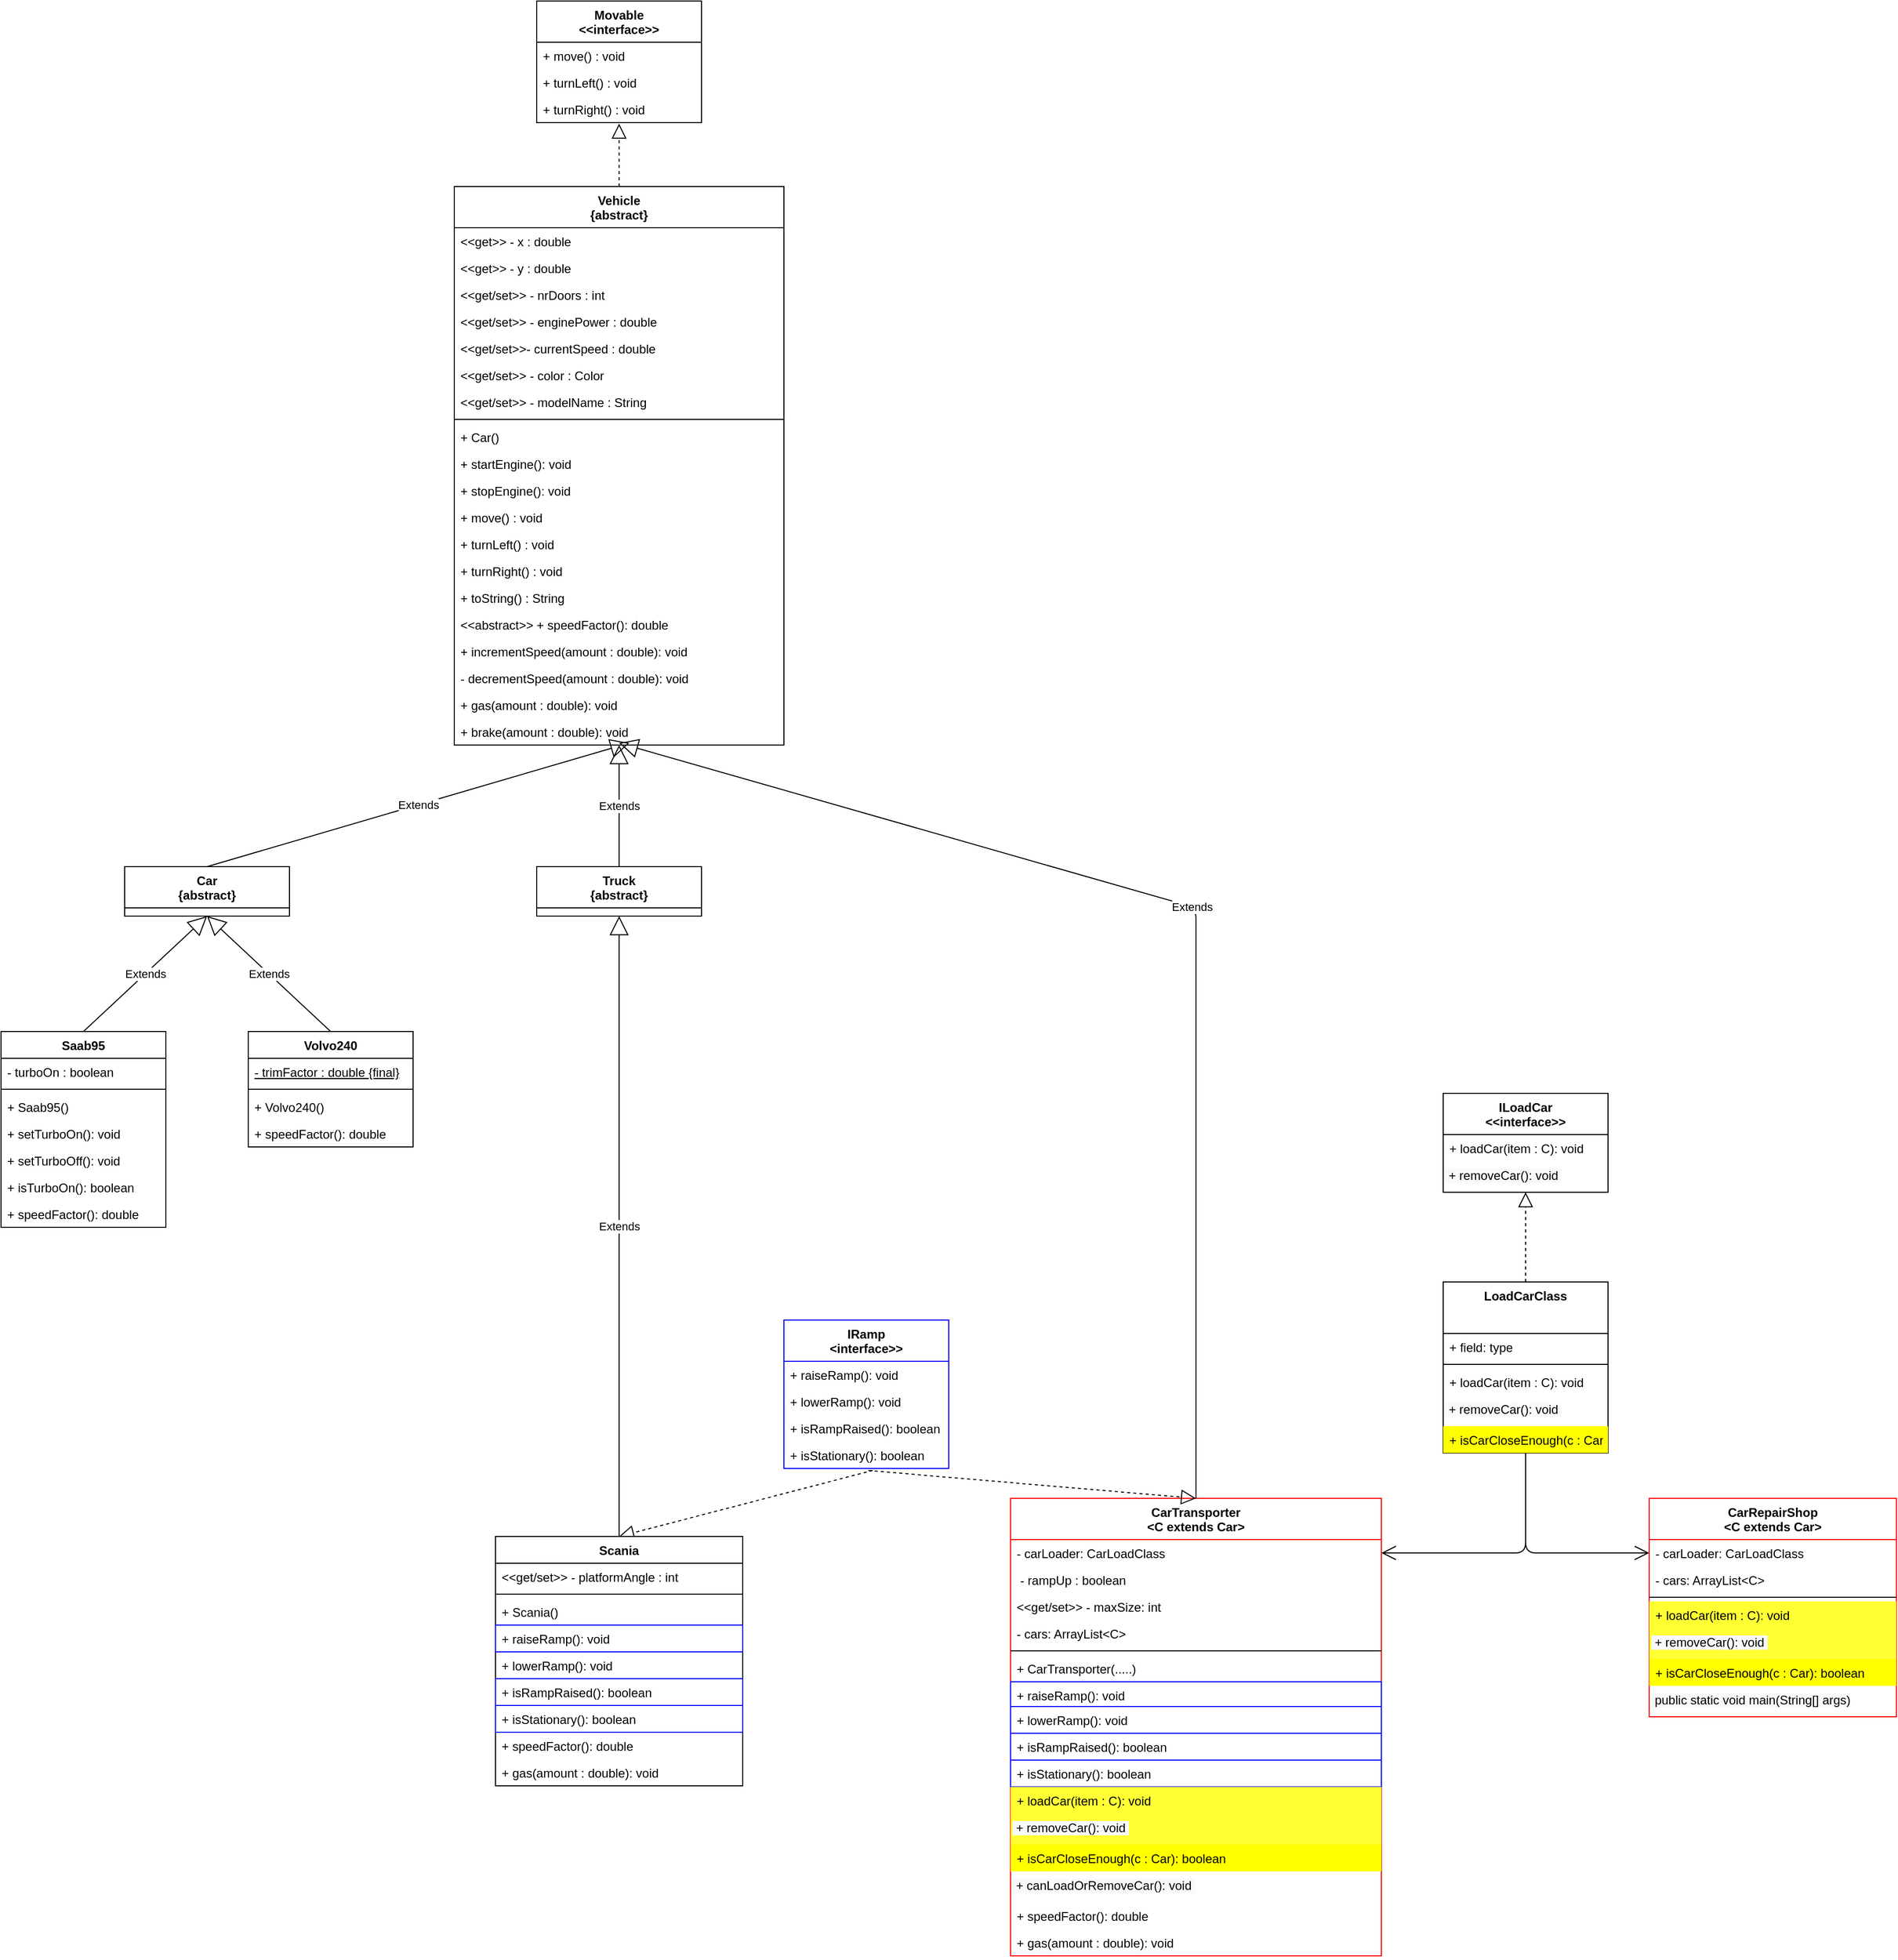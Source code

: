 <mxfile version="13.9.9" type="github">
  <diagram id="_Cr9bwAAUlMkFXNQbHdl" name="Page-1">
    <mxGraphModel dx="1278" dy="1717" grid="1" gridSize="10" guides="1" tooltips="1" connect="1" arrows="1" fold="1" page="1" pageScale="1" pageWidth="827" pageHeight="1169" math="0" shadow="0">
      <root>
        <mxCell id="0" />
        <mxCell id="1" parent="0" />
        <mxCell id="mMyt90tbhHPzwx2OuqYF-1" value="CarTransporter&#xa;&lt;C extends Car&gt;" style="swimlane;fontStyle=1;align=center;verticalAlign=top;childLayout=stackLayout;horizontal=1;startSize=40;horizontalStack=0;resizeParent=1;resizeParentMax=0;resizeLast=0;collapsible=1;marginBottom=0;strokeColor=#FF0000;" parent="1" vertex="1">
          <mxGeometry x="1020" y="1213" width="360" height="444" as="geometry" />
        </mxCell>
        <mxCell id="dB_CdpDJUb-EM3NvIYnl-26" value="- carLoader: CarLoadClass" style="text;strokeColor=none;fillColor=none;align=left;verticalAlign=top;spacingLeft=4;spacingRight=4;overflow=hidden;rotatable=0;points=[[0,0.5],[1,0.5]];portConstraint=eastwest;" parent="mMyt90tbhHPzwx2OuqYF-1" vertex="1">
          <mxGeometry y="40" width="360" height="26" as="geometry" />
        </mxCell>
        <mxCell id="mMyt90tbhHPzwx2OuqYF-2" value=" - rampUp : boolean&#xa;" style="text;strokeColor=none;fillColor=none;align=left;verticalAlign=top;spacingLeft=4;spacingRight=4;overflow=hidden;rotatable=0;points=[[0,0.5],[1,0.5]];portConstraint=eastwest;fontStyle=0" parent="mMyt90tbhHPzwx2OuqYF-1" vertex="1">
          <mxGeometry y="66" width="360" height="26" as="geometry" />
        </mxCell>
        <mxCell id="mMyt90tbhHPzwx2OuqYF-4" value="&lt;&lt;get/set&gt;&gt; - maxSize: int" style="text;strokeColor=none;fillColor=none;align=left;verticalAlign=top;spacingLeft=4;spacingRight=4;overflow=hidden;rotatable=0;points=[[0,0.5],[1,0.5]];portConstraint=eastwest;" parent="mMyt90tbhHPzwx2OuqYF-1" vertex="1">
          <mxGeometry y="92" width="360" height="26" as="geometry" />
        </mxCell>
        <mxCell id="mMyt90tbhHPzwx2OuqYF-3" value="- cars: ArrayList&lt;C&gt;" style="text;strokeColor=none;fillColor=none;align=left;verticalAlign=top;spacingLeft=4;spacingRight=4;overflow=hidden;rotatable=0;points=[[0,0.5],[1,0.5]];portConstraint=eastwest;" parent="mMyt90tbhHPzwx2OuqYF-1" vertex="1">
          <mxGeometry y="118" width="360" height="26" as="geometry" />
        </mxCell>
        <mxCell id="mMyt90tbhHPzwx2OuqYF-5" value="" style="line;strokeWidth=1;fillColor=none;align=left;verticalAlign=middle;spacingTop=-1;spacingLeft=3;spacingRight=3;rotatable=0;labelPosition=right;points=[];portConstraint=eastwest;" parent="mMyt90tbhHPzwx2OuqYF-1" vertex="1">
          <mxGeometry y="144" width="360" height="8" as="geometry" />
        </mxCell>
        <mxCell id="mMyt90tbhHPzwx2OuqYF-110" value="+ CarTransporter(.....)" style="text;strokeColor=none;fillColor=none;align=left;verticalAlign=top;spacingLeft=4;spacingRight=4;overflow=hidden;rotatable=0;points=[[0,0.5],[1,0.5]];portConstraint=eastwest;" parent="mMyt90tbhHPzwx2OuqYF-1" vertex="1">
          <mxGeometry y="152" width="360" height="26" as="geometry" />
        </mxCell>
        <mxCell id="JNxy1Z6D2M4qp34HonPS-6" value="+ raiseRamp(): void" style="text;strokeColor=#0000FF;fillColor=none;align=left;verticalAlign=top;spacingLeft=4;spacingRight=4;overflow=hidden;rotatable=0;points=[[0,0.5],[1,0.5]];portConstraint=eastwest;" vertex="1" parent="mMyt90tbhHPzwx2OuqYF-1">
          <mxGeometry y="178" width="360" height="24" as="geometry" />
        </mxCell>
        <mxCell id="JNxy1Z6D2M4qp34HonPS-7" value="+ lowerRamp(): void" style="text;strokeColor=#0000FF;fillColor=none;align=left;verticalAlign=top;spacingLeft=4;spacingRight=4;overflow=hidden;rotatable=0;points=[[0,0.5],[1,0.5]];portConstraint=eastwest;" vertex="1" parent="mMyt90tbhHPzwx2OuqYF-1">
          <mxGeometry y="202" width="360" height="26" as="geometry" />
        </mxCell>
        <mxCell id="JNxy1Z6D2M4qp34HonPS-8" value="+ isRampRaised(): boolean" style="text;strokeColor=#0000FF;fillColor=none;align=left;verticalAlign=top;spacingLeft=4;spacingRight=4;overflow=hidden;rotatable=0;points=[[0,0.5],[1,0.5]];portConstraint=eastwest;" vertex="1" parent="mMyt90tbhHPzwx2OuqYF-1">
          <mxGeometry y="228" width="360" height="26" as="geometry" />
        </mxCell>
        <mxCell id="JNxy1Z6D2M4qp34HonPS-14" value="+ isStationary(): boolean " style="text;strokeColor=#0000FF;fillColor=none;align=left;verticalAlign=top;spacingLeft=4;spacingRight=4;overflow=hidden;rotatable=0;points=[[0,0.5],[1,0.5]];portConstraint=eastwest;" vertex="1" parent="mMyt90tbhHPzwx2OuqYF-1">
          <mxGeometry y="254" width="360" height="26" as="geometry" />
        </mxCell>
        <mxCell id="JNxy1Z6D2M4qp34HonPS-4" value="+ loadCar(item : C): void " style="text;strokeColor=none;fillColor=#FFFF33;align=left;verticalAlign=top;spacingLeft=4;spacingRight=4;overflow=hidden;rotatable=0;points=[[0,0.5],[1,0.5]];portConstraint=eastwest;" vertex="1" parent="mMyt90tbhHPzwx2OuqYF-1">
          <mxGeometry y="280" width="360" height="26" as="geometry" />
        </mxCell>
        <mxCell id="JNxy1Z6D2M4qp34HonPS-5" value="&lt;span style=&quot;color: rgb(0 , 0 , 0) ; font-family: &amp;#34;helvetica&amp;#34; ; font-size: 12px ; font-style: normal ; font-weight: 400 ; letter-spacing: normal ; text-align: left ; text-indent: 0px ; text-transform: none ; word-spacing: 0px ; background-color: rgb(248 , 249 , 250) ; display: inline ; float: none&quot;&gt;&amp;nbsp;+ removeCar(): void&amp;nbsp;&lt;/span&gt;" style="text;whiteSpace=wrap;html=1;fillColor=#FFFF33;" vertex="1" parent="mMyt90tbhHPzwx2OuqYF-1">
          <mxGeometry y="306" width="360" height="30" as="geometry" />
        </mxCell>
        <mxCell id="JNxy1Z6D2M4qp34HonPS-17" value="+ isCarCloseEnough(c : Car): boolean" style="text;strokeColor=none;fillColor=#FFFF00;align=left;verticalAlign=top;spacingLeft=4;spacingRight=4;overflow=hidden;rotatable=0;points=[[0,0.5],[1,0.5]];portConstraint=eastwest;" vertex="1" parent="mMyt90tbhHPzwx2OuqYF-1">
          <mxGeometry y="336" width="360" height="26" as="geometry" />
        </mxCell>
        <mxCell id="mMyt90tbhHPzwx2OuqYF-92" value="&lt;span style=&quot;color: rgb(0 , 0 , 0) ; font-family: &amp;#34;helvetica&amp;#34; ; font-size: 12px ; font-style: normal ; font-weight: 400 ; letter-spacing: normal ; text-align: left ; text-indent: 0px ; text-transform: none ; word-spacing: 0px ; background-color: rgb(248 , 249 , 250) ; display: inline ; float: none&quot;&gt;&amp;nbsp;+ canLoadOrRemoveCar(): void&amp;nbsp;&lt;/span&gt;" style="text;whiteSpace=wrap;html=1;" parent="mMyt90tbhHPzwx2OuqYF-1" vertex="1">
          <mxGeometry y="362" width="360" height="30" as="geometry" />
        </mxCell>
        <mxCell id="mMyt90tbhHPzwx2OuqYF-81" value="+ speedFactor(): double" style="text;strokeColor=none;fillColor=none;align=left;verticalAlign=top;spacingLeft=4;spacingRight=4;overflow=hidden;rotatable=0;points=[[0,0.5],[1,0.5]];portConstraint=eastwest;" parent="mMyt90tbhHPzwx2OuqYF-1" vertex="1">
          <mxGeometry y="392" width="360" height="26" as="geometry" />
        </mxCell>
        <mxCell id="mMyt90tbhHPzwx2OuqYF-82" value="+ gas(amount : double): void" style="text;strokeColor=none;fillColor=none;align=left;verticalAlign=top;spacingLeft=4;spacingRight=4;overflow=hidden;rotatable=0;points=[[0,0.5],[1,0.5]];portConstraint=eastwest;" parent="mMyt90tbhHPzwx2OuqYF-1" vertex="1">
          <mxGeometry y="418" width="360" height="26" as="geometry" />
        </mxCell>
        <mxCell id="mMyt90tbhHPzwx2OuqYF-7" value="Movable&#xa;&lt;&lt;interface&gt;&gt;" style="swimlane;fontStyle=1;childLayout=stackLayout;horizontal=1;startSize=40;fillColor=none;horizontalStack=0;resizeParent=1;resizeParentMax=0;resizeLast=0;collapsible=1;marginBottom=0;" parent="1" vertex="1">
          <mxGeometry x="560" y="-240" width="160" height="118" as="geometry" />
        </mxCell>
        <mxCell id="mMyt90tbhHPzwx2OuqYF-8" value="+ move() : void" style="text;strokeColor=none;fillColor=none;align=left;verticalAlign=top;spacingLeft=4;spacingRight=4;overflow=hidden;rotatable=0;points=[[0,0.5],[1,0.5]];portConstraint=eastwest;" parent="mMyt90tbhHPzwx2OuqYF-7" vertex="1">
          <mxGeometry y="40" width="160" height="26" as="geometry" />
        </mxCell>
        <mxCell id="mMyt90tbhHPzwx2OuqYF-9" value="+ turnLeft() : void" style="text;strokeColor=none;fillColor=none;align=left;verticalAlign=top;spacingLeft=4;spacingRight=4;overflow=hidden;rotatable=0;points=[[0,0.5],[1,0.5]];portConstraint=eastwest;" parent="mMyt90tbhHPzwx2OuqYF-7" vertex="1">
          <mxGeometry y="66" width="160" height="26" as="geometry" />
        </mxCell>
        <mxCell id="mMyt90tbhHPzwx2OuqYF-10" value="+ turnRight() : void" style="text;strokeColor=none;fillColor=none;align=left;verticalAlign=top;spacingLeft=4;spacingRight=4;overflow=hidden;rotatable=0;points=[[0,0.5],[1,0.5]];portConstraint=eastwest;" parent="mMyt90tbhHPzwx2OuqYF-7" vertex="1">
          <mxGeometry y="92" width="160" height="26" as="geometry" />
        </mxCell>
        <mxCell id="mMyt90tbhHPzwx2OuqYF-11" value="Vehicle&#xa;{abstract}&#xa;" style="swimlane;fontStyle=1;align=center;verticalAlign=top;childLayout=stackLayout;horizontal=1;startSize=40;horizontalStack=0;resizeParent=1;resizeParentMax=0;resizeLast=0;collapsible=1;marginBottom=0;" parent="1" vertex="1">
          <mxGeometry x="480" y="-60" width="320" height="542" as="geometry" />
        </mxCell>
        <mxCell id="mMyt90tbhHPzwx2OuqYF-12" value="&lt;&lt;get&gt;&gt; - x : double" style="text;strokeColor=none;fillColor=none;align=left;verticalAlign=top;spacingLeft=4;spacingRight=4;overflow=hidden;rotatable=0;points=[[0,0.5],[1,0.5]];portConstraint=eastwest;" parent="mMyt90tbhHPzwx2OuqYF-11" vertex="1">
          <mxGeometry y="40" width="320" height="26" as="geometry" />
        </mxCell>
        <mxCell id="mMyt90tbhHPzwx2OuqYF-13" value="&lt;&lt;get&gt;&gt; - y : double" style="text;strokeColor=none;fillColor=none;align=left;verticalAlign=top;spacingLeft=4;spacingRight=4;overflow=hidden;rotatable=0;points=[[0,0.5],[1,0.5]];portConstraint=eastwest;" parent="mMyt90tbhHPzwx2OuqYF-11" vertex="1">
          <mxGeometry y="66" width="320" height="26" as="geometry" />
        </mxCell>
        <mxCell id="mMyt90tbhHPzwx2OuqYF-14" value="&lt;&lt;get/set&gt;&gt; - nrDoors : int" style="text;strokeColor=none;fillColor=none;align=left;verticalAlign=top;spacingLeft=4;spacingRight=4;overflow=hidden;rotatable=0;points=[[0,0.5],[1,0.5]];portConstraint=eastwest;" parent="mMyt90tbhHPzwx2OuqYF-11" vertex="1">
          <mxGeometry y="92" width="320" height="26" as="geometry" />
        </mxCell>
        <mxCell id="mMyt90tbhHPzwx2OuqYF-15" value="&lt;&lt;get/set&gt;&gt; - enginePower : double" style="text;strokeColor=none;fillColor=none;align=left;verticalAlign=top;spacingLeft=4;spacingRight=4;overflow=hidden;rotatable=0;points=[[0,0.5],[1,0.5]];portConstraint=eastwest;" parent="mMyt90tbhHPzwx2OuqYF-11" vertex="1">
          <mxGeometry y="118" width="320" height="26" as="geometry" />
        </mxCell>
        <mxCell id="mMyt90tbhHPzwx2OuqYF-16" value="&lt;&lt;get/set&gt;&gt;- currentSpeed : double" style="text;strokeColor=none;fillColor=none;align=left;verticalAlign=top;spacingLeft=4;spacingRight=4;overflow=hidden;rotatable=0;points=[[0,0.5],[1,0.5]];portConstraint=eastwest;" parent="mMyt90tbhHPzwx2OuqYF-11" vertex="1">
          <mxGeometry y="144" width="320" height="26" as="geometry" />
        </mxCell>
        <mxCell id="mMyt90tbhHPzwx2OuqYF-17" value="&lt;&lt;get/set&gt;&gt; - color : Color" style="text;strokeColor=none;fillColor=none;align=left;verticalAlign=top;spacingLeft=4;spacingRight=4;overflow=hidden;rotatable=0;points=[[0,0.5],[1,0.5]];portConstraint=eastwest;" parent="mMyt90tbhHPzwx2OuqYF-11" vertex="1">
          <mxGeometry y="170" width="320" height="26" as="geometry" />
        </mxCell>
        <mxCell id="mMyt90tbhHPzwx2OuqYF-18" value="&lt;&lt;get/set&gt;&gt; - modelName : String" style="text;strokeColor=none;fillColor=none;align=left;verticalAlign=top;spacingLeft=4;spacingRight=4;overflow=hidden;rotatable=0;points=[[0,0.5],[1,0.5]];portConstraint=eastwest;" parent="mMyt90tbhHPzwx2OuqYF-11" vertex="1">
          <mxGeometry y="196" width="320" height="26" as="geometry" />
        </mxCell>
        <mxCell id="mMyt90tbhHPzwx2OuqYF-19" value="" style="line;strokeWidth=1;fillColor=none;align=left;verticalAlign=middle;spacingTop=-1;spacingLeft=3;spacingRight=3;rotatable=0;labelPosition=right;points=[];portConstraint=eastwest;" parent="mMyt90tbhHPzwx2OuqYF-11" vertex="1">
          <mxGeometry y="222" width="320" height="8" as="geometry" />
        </mxCell>
        <mxCell id="mMyt90tbhHPzwx2OuqYF-20" value="+ Car()" style="text;strokeColor=none;fillColor=none;align=left;verticalAlign=top;spacingLeft=4;spacingRight=4;overflow=hidden;rotatable=0;points=[[0,0.5],[1,0.5]];portConstraint=eastwest;" parent="mMyt90tbhHPzwx2OuqYF-11" vertex="1">
          <mxGeometry y="230" width="320" height="26" as="geometry" />
        </mxCell>
        <mxCell id="mMyt90tbhHPzwx2OuqYF-21" value="+ startEngine(): void" style="text;strokeColor=none;fillColor=none;align=left;verticalAlign=top;spacingLeft=4;spacingRight=4;overflow=hidden;rotatable=0;points=[[0,0.5],[1,0.5]];portConstraint=eastwest;" parent="mMyt90tbhHPzwx2OuqYF-11" vertex="1">
          <mxGeometry y="256" width="320" height="26" as="geometry" />
        </mxCell>
        <mxCell id="mMyt90tbhHPzwx2OuqYF-22" value="+ stopEngine(): void" style="text;strokeColor=none;fillColor=none;align=left;verticalAlign=top;spacingLeft=4;spacingRight=4;overflow=hidden;rotatable=0;points=[[0,0.5],[1,0.5]];portConstraint=eastwest;" parent="mMyt90tbhHPzwx2OuqYF-11" vertex="1">
          <mxGeometry y="282" width="320" height="26" as="geometry" />
        </mxCell>
        <mxCell id="mMyt90tbhHPzwx2OuqYF-23" value="+ move() : void" style="text;strokeColor=none;fillColor=none;align=left;verticalAlign=top;spacingLeft=4;spacingRight=4;overflow=hidden;rotatable=0;points=[[0,0.5],[1,0.5]];portConstraint=eastwest;" parent="mMyt90tbhHPzwx2OuqYF-11" vertex="1">
          <mxGeometry y="308" width="320" height="26" as="geometry" />
        </mxCell>
        <mxCell id="mMyt90tbhHPzwx2OuqYF-24" value="+ turnLeft() : void" style="text;strokeColor=none;fillColor=none;align=left;verticalAlign=top;spacingLeft=4;spacingRight=4;overflow=hidden;rotatable=0;points=[[0,0.5],[1,0.5]];portConstraint=eastwest;" parent="mMyt90tbhHPzwx2OuqYF-11" vertex="1">
          <mxGeometry y="334" width="320" height="26" as="geometry" />
        </mxCell>
        <mxCell id="mMyt90tbhHPzwx2OuqYF-25" value="+ turnRight() : void" style="text;strokeColor=none;fillColor=none;align=left;verticalAlign=top;spacingLeft=4;spacingRight=4;overflow=hidden;rotatable=0;points=[[0,0.5],[1,0.5]];portConstraint=eastwest;" parent="mMyt90tbhHPzwx2OuqYF-11" vertex="1">
          <mxGeometry y="360" width="320" height="26" as="geometry" />
        </mxCell>
        <mxCell id="mMyt90tbhHPzwx2OuqYF-26" value="+ toString() : String" style="text;strokeColor=none;fillColor=none;align=left;verticalAlign=top;spacingLeft=4;spacingRight=4;overflow=hidden;rotatable=0;points=[[0,0.5],[1,0.5]];portConstraint=eastwest;" parent="mMyt90tbhHPzwx2OuqYF-11" vertex="1">
          <mxGeometry y="386" width="320" height="26" as="geometry" />
        </mxCell>
        <mxCell id="mMyt90tbhHPzwx2OuqYF-27" value="&lt;&lt;abstract&gt;&gt; + speedFactor(): double" style="text;strokeColor=none;fillColor=none;align=left;verticalAlign=top;spacingLeft=4;spacingRight=4;overflow=hidden;rotatable=0;points=[[0,0.5],[1,0.5]];portConstraint=eastwest;" parent="mMyt90tbhHPzwx2OuqYF-11" vertex="1">
          <mxGeometry y="412" width="320" height="26" as="geometry" />
        </mxCell>
        <mxCell id="mMyt90tbhHPzwx2OuqYF-28" value="+ incrementSpeed(amount : double): void" style="text;strokeColor=none;fillColor=none;align=left;verticalAlign=top;spacingLeft=4;spacingRight=4;overflow=hidden;rotatable=0;points=[[0,0.5],[1,0.5]];portConstraint=eastwest;" parent="mMyt90tbhHPzwx2OuqYF-11" vertex="1">
          <mxGeometry y="438" width="320" height="26" as="geometry" />
        </mxCell>
        <mxCell id="mMyt90tbhHPzwx2OuqYF-29" value="- decrementSpeed(amount : double): void" style="text;strokeColor=none;fillColor=none;align=left;verticalAlign=top;spacingLeft=4;spacingRight=4;overflow=hidden;rotatable=0;points=[[0,0.5],[1,0.5]];portConstraint=eastwest;" parent="mMyt90tbhHPzwx2OuqYF-11" vertex="1">
          <mxGeometry y="464" width="320" height="26" as="geometry" />
        </mxCell>
        <mxCell id="mMyt90tbhHPzwx2OuqYF-30" value="+ gas(amount : double): void" style="text;strokeColor=none;fillColor=none;align=left;verticalAlign=top;spacingLeft=4;spacingRight=4;overflow=hidden;rotatable=0;points=[[0,0.5],[1,0.5]];portConstraint=eastwest;" parent="mMyt90tbhHPzwx2OuqYF-11" vertex="1">
          <mxGeometry y="490" width="320" height="26" as="geometry" />
        </mxCell>
        <mxCell id="mMyt90tbhHPzwx2OuqYF-31" value="+ brake(amount : double): void" style="text;strokeColor=none;fillColor=none;align=left;verticalAlign=top;spacingLeft=4;spacingRight=4;overflow=hidden;rotatable=0;points=[[0,0.5],[1,0.5]];portConstraint=eastwest;" parent="mMyt90tbhHPzwx2OuqYF-11" vertex="1">
          <mxGeometry y="516" width="320" height="26" as="geometry" />
        </mxCell>
        <mxCell id="mMyt90tbhHPzwx2OuqYF-32" value="" style="endArrow=block;dashed=1;endFill=0;endSize=12;html=1;entryX=0.5;entryY=1.038;entryDx=0;entryDy=0;entryPerimeter=0;" parent="1" source="mMyt90tbhHPzwx2OuqYF-11" target="mMyt90tbhHPzwx2OuqYF-10" edge="1">
          <mxGeometry width="160" relative="1" as="geometry">
            <mxPoint x="820" y="300" as="sourcePoint" />
            <mxPoint x="980" y="300" as="targetPoint" />
          </mxGeometry>
        </mxCell>
        <mxCell id="mMyt90tbhHPzwx2OuqYF-33" value="Saab95" style="swimlane;fontStyle=1;align=center;verticalAlign=top;childLayout=stackLayout;horizontal=1;startSize=26;horizontalStack=0;resizeParent=1;resizeParentMax=0;resizeLast=0;collapsible=1;marginBottom=0;" parent="1" vertex="1">
          <mxGeometry x="40" y="760" width="160" height="190" as="geometry" />
        </mxCell>
        <mxCell id="mMyt90tbhHPzwx2OuqYF-34" value="- turboOn : boolean" style="text;strokeColor=none;fillColor=none;align=left;verticalAlign=top;spacingLeft=4;spacingRight=4;overflow=hidden;rotatable=0;points=[[0,0.5],[1,0.5]];portConstraint=eastwest;fontStyle=0" parent="mMyt90tbhHPzwx2OuqYF-33" vertex="1">
          <mxGeometry y="26" width="160" height="26" as="geometry" />
        </mxCell>
        <mxCell id="mMyt90tbhHPzwx2OuqYF-35" value="" style="line;strokeWidth=1;fillColor=none;align=left;verticalAlign=middle;spacingTop=-1;spacingLeft=3;spacingRight=3;rotatable=0;labelPosition=right;points=[];portConstraint=eastwest;" parent="mMyt90tbhHPzwx2OuqYF-33" vertex="1">
          <mxGeometry y="52" width="160" height="8" as="geometry" />
        </mxCell>
        <mxCell id="mMyt90tbhHPzwx2OuqYF-36" value="+ Saab95()" style="text;strokeColor=none;fillColor=none;align=left;verticalAlign=top;spacingLeft=4;spacingRight=4;overflow=hidden;rotatable=0;points=[[0,0.5],[1,0.5]];portConstraint=eastwest;" parent="mMyt90tbhHPzwx2OuqYF-33" vertex="1">
          <mxGeometry y="60" width="160" height="26" as="geometry" />
        </mxCell>
        <mxCell id="mMyt90tbhHPzwx2OuqYF-37" value="+ setTurboOn(): void" style="text;strokeColor=none;fillColor=none;align=left;verticalAlign=top;spacingLeft=4;spacingRight=4;overflow=hidden;rotatable=0;points=[[0,0.5],[1,0.5]];portConstraint=eastwest;" parent="mMyt90tbhHPzwx2OuqYF-33" vertex="1">
          <mxGeometry y="86" width="160" height="26" as="geometry" />
        </mxCell>
        <mxCell id="mMyt90tbhHPzwx2OuqYF-38" value="+ setTurboOff(): void" style="text;strokeColor=none;fillColor=none;align=left;verticalAlign=top;spacingLeft=4;spacingRight=4;overflow=hidden;rotatable=0;points=[[0,0.5],[1,0.5]];portConstraint=eastwest;" parent="mMyt90tbhHPzwx2OuqYF-33" vertex="1">
          <mxGeometry y="112" width="160" height="26" as="geometry" />
        </mxCell>
        <mxCell id="mMyt90tbhHPzwx2OuqYF-39" value="+ isTurboOn(): boolean" style="text;strokeColor=none;fillColor=none;align=left;verticalAlign=top;spacingLeft=4;spacingRight=4;overflow=hidden;rotatable=0;points=[[0,0.5],[1,0.5]];portConstraint=eastwest;" parent="mMyt90tbhHPzwx2OuqYF-33" vertex="1">
          <mxGeometry y="138" width="160" height="26" as="geometry" />
        </mxCell>
        <mxCell id="mMyt90tbhHPzwx2OuqYF-40" value="+ speedFactor(): double" style="text;strokeColor=none;fillColor=none;align=left;verticalAlign=top;spacingLeft=4;spacingRight=4;overflow=hidden;rotatable=0;points=[[0,0.5],[1,0.5]];portConstraint=eastwest;" parent="mMyt90tbhHPzwx2OuqYF-33" vertex="1">
          <mxGeometry y="164" width="160" height="26" as="geometry" />
        </mxCell>
        <mxCell id="mMyt90tbhHPzwx2OuqYF-41" value="Volvo240" style="swimlane;fontStyle=1;align=center;verticalAlign=top;childLayout=stackLayout;horizontal=1;startSize=26;horizontalStack=0;resizeParent=1;resizeParentMax=0;resizeLast=0;collapsible=1;marginBottom=0;" parent="1" vertex="1">
          <mxGeometry x="280" y="760" width="160" height="112" as="geometry" />
        </mxCell>
        <mxCell id="mMyt90tbhHPzwx2OuqYF-42" value="- trimFactor : double {final}" style="text;strokeColor=none;fillColor=none;align=left;verticalAlign=top;spacingLeft=4;spacingRight=4;overflow=hidden;rotatable=0;points=[[0,0.5],[1,0.5]];portConstraint=eastwest;fontStyle=4" parent="mMyt90tbhHPzwx2OuqYF-41" vertex="1">
          <mxGeometry y="26" width="160" height="26" as="geometry" />
        </mxCell>
        <mxCell id="mMyt90tbhHPzwx2OuqYF-43" value="" style="line;strokeWidth=1;fillColor=none;align=left;verticalAlign=middle;spacingTop=-1;spacingLeft=3;spacingRight=3;rotatable=0;labelPosition=right;points=[];portConstraint=eastwest;" parent="mMyt90tbhHPzwx2OuqYF-41" vertex="1">
          <mxGeometry y="52" width="160" height="8" as="geometry" />
        </mxCell>
        <mxCell id="mMyt90tbhHPzwx2OuqYF-44" value="+ Volvo240()" style="text;strokeColor=none;fillColor=none;align=left;verticalAlign=top;spacingLeft=4;spacingRight=4;overflow=hidden;rotatable=0;points=[[0,0.5],[1,0.5]];portConstraint=eastwest;" parent="mMyt90tbhHPzwx2OuqYF-41" vertex="1">
          <mxGeometry y="60" width="160" height="26" as="geometry" />
        </mxCell>
        <mxCell id="mMyt90tbhHPzwx2OuqYF-45" value="+ speedFactor(): double" style="text;strokeColor=none;fillColor=none;align=left;verticalAlign=top;spacingLeft=4;spacingRight=4;overflow=hidden;rotatable=0;points=[[0,0.5],[1,0.5]];portConstraint=eastwest;" parent="mMyt90tbhHPzwx2OuqYF-41" vertex="1">
          <mxGeometry y="86" width="160" height="26" as="geometry" />
        </mxCell>
        <mxCell id="mMyt90tbhHPzwx2OuqYF-46" value="Extends" style="endArrow=block;endSize=16;endFill=0;html=1;exitX=0.5;exitY=0;exitDx=0;exitDy=0;entryX=0.5;entryY=1;entryDx=0;entryDy=0;" parent="1" source="mMyt90tbhHPzwx2OuqYF-41" target="mMyt90tbhHPzwx2OuqYF-60" edge="1">
          <mxGeometry width="160" relative="1" as="geometry">
            <mxPoint x="440" y="850" as="sourcePoint" />
            <mxPoint x="240.32" y="671.856" as="targetPoint" />
          </mxGeometry>
        </mxCell>
        <mxCell id="mMyt90tbhHPzwx2OuqYF-47" value="Extends" style="endArrow=block;endSize=16;endFill=0;html=1;exitX=0.5;exitY=0;exitDx=0;exitDy=0;entryX=0.5;entryY=1;entryDx=0;entryDy=0;" parent="1" source="mMyt90tbhHPzwx2OuqYF-33" target="mMyt90tbhHPzwx2OuqYF-60" edge="1">
          <mxGeometry width="160" relative="1" as="geometry">
            <mxPoint x="220" y="880" as="sourcePoint" />
            <mxPoint x="240.96" y="673.08" as="targetPoint" />
          </mxGeometry>
        </mxCell>
        <mxCell id="mMyt90tbhHPzwx2OuqYF-58" value="Extends" style="endArrow=block;endSize=16;endFill=0;html=1;exitX=0.5;exitY=0;exitDx=0;exitDy=0;entryX=0.5;entryY=1;entryDx=0;entryDy=0;" parent="1" source="mMyt90tbhHPzwx2OuqYF-48" target="mMyt90tbhHPzwx2OuqYF-64" edge="1">
          <mxGeometry width="160" relative="1" as="geometry">
            <mxPoint x="130" y="890" as="sourcePoint" />
            <mxPoint x="640.96" y="677.172" as="targetPoint" />
          </mxGeometry>
        </mxCell>
        <mxCell id="mMyt90tbhHPzwx2OuqYF-60" value="Car&#xa;{abstract}" style="swimlane;fontStyle=1;align=center;verticalAlign=top;childLayout=stackLayout;horizontal=1;startSize=40;horizontalStack=0;resizeParent=1;resizeParentMax=0;resizeLast=0;collapsible=1;marginBottom=0;" parent="1" vertex="1">
          <mxGeometry x="160" y="600" width="160" height="48" as="geometry" />
        </mxCell>
        <mxCell id="mMyt90tbhHPzwx2OuqYF-64" value="Truck&#xa;{abstract}" style="swimlane;fontStyle=1;align=center;verticalAlign=top;childLayout=stackLayout;horizontal=1;startSize=40;horizontalStack=0;resizeParent=1;resizeParentMax=0;resizeLast=0;collapsible=1;marginBottom=0;" parent="1" vertex="1">
          <mxGeometry x="560" y="600" width="160" height="48" as="geometry" />
        </mxCell>
        <mxCell id="mMyt90tbhHPzwx2OuqYF-69" value="Extends" style="endArrow=block;endSize=16;endFill=0;html=1;exitX=0.5;exitY=0;exitDx=0;exitDy=0;" parent="1" source="mMyt90tbhHPzwx2OuqYF-60" edge="1">
          <mxGeometry width="160" relative="1" as="geometry">
            <mxPoint x="490" y="620" as="sourcePoint" />
            <mxPoint x="650" y="480" as="targetPoint" />
          </mxGeometry>
        </mxCell>
        <mxCell id="mMyt90tbhHPzwx2OuqYF-70" value="Extends" style="endArrow=block;endSize=16;endFill=0;html=1;exitX=0.5;exitY=0;exitDx=0;exitDy=0;" parent="1" source="mMyt90tbhHPzwx2OuqYF-64" target="mMyt90tbhHPzwx2OuqYF-31" edge="1">
          <mxGeometry width="160" relative="1" as="geometry">
            <mxPoint x="490" y="620" as="sourcePoint" />
            <mxPoint x="650" y="620" as="targetPoint" />
          </mxGeometry>
        </mxCell>
        <mxCell id="mMyt90tbhHPzwx2OuqYF-71" value="Extends" style="endArrow=block;endSize=16;endFill=0;html=1;exitX=0.5;exitY=0;exitDx=0;exitDy=0;" parent="1" source="mMyt90tbhHPzwx2OuqYF-1" edge="1">
          <mxGeometry width="160" relative="1" as="geometry">
            <mxPoint x="1070" y="520" as="sourcePoint" />
            <mxPoint x="640" y="480" as="targetPoint" />
            <Array as="points">
              <mxPoint x="1200" y="640" />
            </Array>
          </mxGeometry>
        </mxCell>
        <mxCell id="mMyt90tbhHPzwx2OuqYF-112" value="CarRepairShop&#xa;&lt;C extends Car&gt;" style="swimlane;fontStyle=1;align=center;verticalAlign=top;childLayout=stackLayout;horizontal=1;startSize=40;horizontalStack=0;resizeParent=1;resizeParentMax=0;resizeLast=0;collapsible=1;marginBottom=0;strokeColor=#FF0000;" parent="1" vertex="1">
          <mxGeometry x="1640" y="1213" width="240" height="212" as="geometry" />
        </mxCell>
        <mxCell id="dB_CdpDJUb-EM3NvIYnl-24" value="- carLoader: CarLoadClass" style="text;strokeColor=none;fillColor=none;align=left;verticalAlign=top;spacingLeft=4;spacingRight=4;overflow=hidden;rotatable=0;points=[[0,0.5],[1,0.5]];portConstraint=eastwest;" parent="mMyt90tbhHPzwx2OuqYF-112" vertex="1">
          <mxGeometry y="40" width="240" height="26" as="geometry" />
        </mxCell>
        <mxCell id="AptcErg4pu4xVObqwMi1-2" value="- cars: ArrayList&lt;C&gt;" style="text;strokeColor=none;fillColor=none;align=left;verticalAlign=top;spacingLeft=4;spacingRight=4;overflow=hidden;rotatable=0;points=[[0,0.5],[1,0.5]];portConstraint=eastwest;" parent="mMyt90tbhHPzwx2OuqYF-112" vertex="1">
          <mxGeometry y="66" width="240" height="26" as="geometry" />
        </mxCell>
        <mxCell id="mMyt90tbhHPzwx2OuqYF-114" value="" style="line;strokeWidth=1;fillColor=none;align=left;verticalAlign=middle;spacingTop=-1;spacingLeft=3;spacingRight=3;rotatable=0;labelPosition=right;points=[];portConstraint=eastwest;" parent="mMyt90tbhHPzwx2OuqYF-112" vertex="1">
          <mxGeometry y="92" width="240" height="8" as="geometry" />
        </mxCell>
        <mxCell id="JNxy1Z6D2M4qp34HonPS-15" value="+ loadCar(item : C): void " style="text;strokeColor=none;fillColor=#FFFF33;align=left;verticalAlign=top;spacingLeft=4;spacingRight=4;overflow=hidden;rotatable=0;points=[[0,0.5],[1,0.5]];portConstraint=eastwest;" vertex="1" parent="mMyt90tbhHPzwx2OuqYF-112">
          <mxGeometry y="100" width="240" height="26" as="geometry" />
        </mxCell>
        <mxCell id="JNxy1Z6D2M4qp34HonPS-16" value="&lt;span style=&quot;color: rgb(0 , 0 , 0) ; font-family: &amp;#34;helvetica&amp;#34; ; font-size: 12px ; font-style: normal ; font-weight: 400 ; letter-spacing: normal ; text-align: left ; text-indent: 0px ; text-transform: none ; word-spacing: 0px ; background-color: rgb(248 , 249 , 250) ; display: inline ; float: none&quot;&gt;&amp;nbsp;+ removeCar(): void&amp;nbsp;&lt;/span&gt;" style="text;whiteSpace=wrap;html=1;fillColor=#FFFF33;" vertex="1" parent="mMyt90tbhHPzwx2OuqYF-112">
          <mxGeometry y="126" width="240" height="30" as="geometry" />
        </mxCell>
        <mxCell id="JNxy1Z6D2M4qp34HonPS-18" value="+ isCarCloseEnough(c : Car): boolean" style="text;strokeColor=none;fillColor=#FFFF00;align=left;verticalAlign=top;spacingLeft=4;spacingRight=4;overflow=hidden;rotatable=0;points=[[0,0.5],[1,0.5]];portConstraint=eastwest;" vertex="1" parent="mMyt90tbhHPzwx2OuqYF-112">
          <mxGeometry y="156" width="240" height="26" as="geometry" />
        </mxCell>
        <mxCell id="AptcErg4pu4xVObqwMi1-4" value="&lt;span style=&quot;color: rgb(0 , 0 , 0) ; font-family: &amp;#34;helvetica&amp;#34; ; font-size: 12px ; font-style: normal ; font-weight: 400 ; letter-spacing: normal ; text-align: left ; text-indent: 0px ; text-transform: none ; word-spacing: 0px ; background-color: rgb(248 , 249 , 250) ; display: inline ; float: none&quot;&gt;&amp;nbsp;public static void main(String[] args)&lt;/span&gt;" style="text;whiteSpace=wrap;html=1;fillColor=none;" parent="mMyt90tbhHPzwx2OuqYF-112" vertex="1">
          <mxGeometry y="182" width="240" height="30" as="geometry" />
        </mxCell>
        <mxCell id="dB_CdpDJUb-EM3NvIYnl-1" value="ILoadCar&#xa;&lt;&lt;interface&gt;&gt;" style="swimlane;fontStyle=1;align=center;verticalAlign=top;childLayout=stackLayout;horizontal=1;startSize=40;horizontalStack=0;resizeParent=1;resizeParentMax=0;resizeLast=0;collapsible=1;marginBottom=0;fillColor=none;" parent="1" vertex="1">
          <mxGeometry x="1440" y="820" width="160" height="96" as="geometry" />
        </mxCell>
        <mxCell id="dB_CdpDJUb-EM3NvIYnl-14" value="+ loadCar(item : C): void " style="text;strokeColor=none;fillColor=none;align=left;verticalAlign=top;spacingLeft=4;spacingRight=4;overflow=hidden;rotatable=0;points=[[0,0.5],[1,0.5]];portConstraint=eastwest;" parent="dB_CdpDJUb-EM3NvIYnl-1" vertex="1">
          <mxGeometry y="40" width="160" height="26" as="geometry" />
        </mxCell>
        <mxCell id="dB_CdpDJUb-EM3NvIYnl-15" value="&lt;span style=&quot;color: rgb(0 , 0 , 0) ; font-family: &amp;#34;helvetica&amp;#34; ; font-size: 12px ; font-style: normal ; font-weight: 400 ; letter-spacing: normal ; text-align: left ; text-indent: 0px ; text-transform: none ; word-spacing: 0px ; background-color: rgb(248 , 249 , 250) ; display: inline ; float: none&quot;&gt;&amp;nbsp;+ removeCar(): void&amp;nbsp;&lt;/span&gt;" style="text;whiteSpace=wrap;html=1;fillColor=none;" parent="dB_CdpDJUb-EM3NvIYnl-1" vertex="1">
          <mxGeometry y="66" width="160" height="30" as="geometry" />
        </mxCell>
        <mxCell id="dB_CdpDJUb-EM3NvIYnl-18" value="LoadCarClass" style="swimlane;fontStyle=1;align=center;verticalAlign=top;childLayout=stackLayout;horizontal=1;startSize=50;horizontalStack=0;resizeParent=1;resizeParentMax=0;resizeLast=0;collapsible=1;marginBottom=0;fillColor=none;" parent="1" vertex="1">
          <mxGeometry x="1440" y="1003" width="160" height="166" as="geometry" />
        </mxCell>
        <mxCell id="dB_CdpDJUb-EM3NvIYnl-19" value="+ field: type" style="text;strokeColor=none;fillColor=none;align=left;verticalAlign=top;spacingLeft=4;spacingRight=4;overflow=hidden;rotatable=0;points=[[0,0.5],[1,0.5]];portConstraint=eastwest;" parent="dB_CdpDJUb-EM3NvIYnl-18" vertex="1">
          <mxGeometry y="50" width="160" height="26" as="geometry" />
        </mxCell>
        <mxCell id="dB_CdpDJUb-EM3NvIYnl-20" value="" style="line;strokeWidth=1;fillColor=none;align=left;verticalAlign=middle;spacingTop=-1;spacingLeft=3;spacingRight=3;rotatable=0;labelPosition=right;points=[];portConstraint=eastwest;" parent="dB_CdpDJUb-EM3NvIYnl-18" vertex="1">
          <mxGeometry y="76" width="160" height="8" as="geometry" />
        </mxCell>
        <mxCell id="dB_CdpDJUb-EM3NvIYnl-21" value="+ loadCar(item : C): void " style="text;strokeColor=none;fillColor=none;align=left;verticalAlign=top;spacingLeft=4;spacingRight=4;overflow=hidden;rotatable=0;points=[[0,0.5],[1,0.5]];portConstraint=eastwest;" parent="dB_CdpDJUb-EM3NvIYnl-18" vertex="1">
          <mxGeometry y="84" width="160" height="26" as="geometry" />
        </mxCell>
        <mxCell id="dB_CdpDJUb-EM3NvIYnl-22" value="&lt;span style=&quot;color: rgb(0 , 0 , 0) ; font-family: &amp;#34;helvetica&amp;#34; ; font-size: 12px ; font-style: normal ; font-weight: 400 ; letter-spacing: normal ; text-align: left ; text-indent: 0px ; text-transform: none ; word-spacing: 0px ; background-color: rgb(248 , 249 , 250) ; display: inline ; float: none&quot;&gt;&amp;nbsp;+ removeCar(): void&amp;nbsp;&lt;/span&gt;" style="text;whiteSpace=wrap;html=1;fillColor=none;" parent="dB_CdpDJUb-EM3NvIYnl-18" vertex="1">
          <mxGeometry y="110" width="160" height="30" as="geometry" />
        </mxCell>
        <mxCell id="mMyt90tbhHPzwx2OuqYF-83" value="+ isCarCloseEnough(c : Car): boolean" style="text;strokeColor=none;fillColor=#FFFF00;align=left;verticalAlign=top;spacingLeft=4;spacingRight=4;overflow=hidden;rotatable=0;points=[[0,0.5],[1,0.5]];portConstraint=eastwest;" parent="dB_CdpDJUb-EM3NvIYnl-18" vertex="1">
          <mxGeometry y="140" width="160" height="26" as="geometry" />
        </mxCell>
        <mxCell id="dB_CdpDJUb-EM3NvIYnl-23" value="" style="endArrow=block;dashed=1;endFill=0;endSize=12;html=1;exitX=0.5;exitY=0;exitDx=0;exitDy=0;entryX=0.5;entryY=1;entryDx=0;entryDy=0;" parent="1" source="dB_CdpDJUb-EM3NvIYnl-18" target="dB_CdpDJUb-EM3NvIYnl-15" edge="1">
          <mxGeometry width="160" relative="1" as="geometry">
            <mxPoint x="1590" y="963" as="sourcePoint" />
            <mxPoint x="1750" y="963" as="targetPoint" />
          </mxGeometry>
        </mxCell>
        <mxCell id="dB_CdpDJUb-EM3NvIYnl-25" value="" style="endArrow=open;endFill=1;endSize=12;html=1;entryX=0;entryY=0.5;entryDx=0;entryDy=0;" parent="1" source="mMyt90tbhHPzwx2OuqYF-83" target="dB_CdpDJUb-EM3NvIYnl-24" edge="1">
          <mxGeometry width="160" relative="1" as="geometry">
            <mxPoint x="1530" y="1190" as="sourcePoint" />
            <mxPoint x="1580" y="1263" as="targetPoint" />
            <Array as="points">
              <mxPoint x="1520" y="1266" />
            </Array>
          </mxGeometry>
        </mxCell>
        <mxCell id="dB_CdpDJUb-EM3NvIYnl-39" value="IRamp&#xa;&lt;interface&gt;&gt;" style="swimlane;fontStyle=1;align=center;verticalAlign=top;childLayout=stackLayout;horizontal=1;startSize=40;horizontalStack=0;resizeParent=1;resizeParentMax=0;resizeLast=0;collapsible=1;marginBottom=0;fillColor=none;strokeColor=#0000FF;" parent="1" vertex="1">
          <mxGeometry x="800" y="1040" width="160" height="144" as="geometry" />
        </mxCell>
        <mxCell id="dB_CdpDJUb-EM3NvIYnl-54" value="+ raiseRamp(): void" style="text;strokeColor=none;fillColor=none;align=left;verticalAlign=top;spacingLeft=4;spacingRight=4;overflow=hidden;rotatable=0;points=[[0,0.5],[1,0.5]];portConstraint=eastwest;" parent="dB_CdpDJUb-EM3NvIYnl-39" vertex="1">
          <mxGeometry y="40" width="160" height="26" as="geometry" />
        </mxCell>
        <mxCell id="dB_CdpDJUb-EM3NvIYnl-55" value="+ lowerRamp(): void" style="text;strokeColor=none;fillColor=none;align=left;verticalAlign=top;spacingLeft=4;spacingRight=4;overflow=hidden;rotatable=0;points=[[0,0.5],[1,0.5]];portConstraint=eastwest;" parent="dB_CdpDJUb-EM3NvIYnl-39" vertex="1">
          <mxGeometry y="66" width="160" height="26" as="geometry" />
        </mxCell>
        <mxCell id="dB_CdpDJUb-EM3NvIYnl-57" value="+ isRampRaised(): boolean" style="text;strokeColor=none;fillColor=none;align=left;verticalAlign=top;spacingLeft=4;spacingRight=4;overflow=hidden;rotatable=0;points=[[0,0.5],[1,0.5]];portConstraint=eastwest;" parent="dB_CdpDJUb-EM3NvIYnl-39" vertex="1">
          <mxGeometry y="92" width="160" height="26" as="geometry" />
        </mxCell>
        <mxCell id="JNxy1Z6D2M4qp34HonPS-13" value="+ isStationary(): boolean " style="text;strokeColor=none;fillColor=none;align=left;verticalAlign=top;spacingLeft=4;spacingRight=4;overflow=hidden;rotatable=0;points=[[0,0.5],[1,0.5]];portConstraint=eastwest;" vertex="1" parent="dB_CdpDJUb-EM3NvIYnl-39">
          <mxGeometry y="118" width="160" height="26" as="geometry" />
        </mxCell>
        <mxCell id="dB_CdpDJUb-EM3NvIYnl-69" value="" style="endArrow=open;endFill=1;endSize=12;html=1;exitX=0.5;exitY=1;exitDx=0;exitDy=0;entryX=1;entryY=0.5;entryDx=0;entryDy=0;" parent="1" source="dB_CdpDJUb-EM3NvIYnl-18" target="dB_CdpDJUb-EM3NvIYnl-26" edge="1">
          <mxGeometry width="160" relative="1" as="geometry">
            <mxPoint x="850" y="1263" as="sourcePoint" />
            <mxPoint x="1010" y="1263" as="targetPoint" />
            <Array as="points">
              <mxPoint x="1520" y="1266" />
            </Array>
          </mxGeometry>
        </mxCell>
        <mxCell id="JNxy1Z6D2M4qp34HonPS-1" value="" style="endArrow=block;dashed=1;endFill=0;endSize=12;html=1;entryX=0.5;entryY=0;entryDx=0;entryDy=0;exitX=0.538;exitY=1.077;exitDx=0;exitDy=0;exitPerimeter=0;" edge="1" parent="1" source="JNxy1Z6D2M4qp34HonPS-13" target="mMyt90tbhHPzwx2OuqYF-48">
          <mxGeometry width="160" relative="1" as="geometry">
            <mxPoint x="880" y="1200" as="sourcePoint" />
            <mxPoint x="1110" y="1230" as="targetPoint" />
          </mxGeometry>
        </mxCell>
        <mxCell id="JNxy1Z6D2M4qp34HonPS-2" value="" style="endArrow=block;dashed=1;endFill=0;endSize=12;html=1;entryX=0.5;entryY=0;entryDx=0;entryDy=0;exitX=0.513;exitY=1.077;exitDx=0;exitDy=0;exitPerimeter=0;" edge="1" parent="1" source="JNxy1Z6D2M4qp34HonPS-13" target="mMyt90tbhHPzwx2OuqYF-1">
          <mxGeometry width="160" relative="1" as="geometry">
            <mxPoint x="882" y="1190" as="sourcePoint" />
            <mxPoint x="1110" y="1230" as="targetPoint" />
          </mxGeometry>
        </mxCell>
        <mxCell id="mMyt90tbhHPzwx2OuqYF-48" value="Scania" style="swimlane;fontStyle=1;align=center;verticalAlign=top;childLayout=stackLayout;horizontal=1;startSize=26;horizontalStack=0;resizeParent=1;resizeParentMax=0;resizeLast=0;collapsible=1;marginBottom=0;" parent="1" vertex="1">
          <mxGeometry x="520" y="1250" width="240" height="242" as="geometry" />
        </mxCell>
        <mxCell id="mMyt90tbhHPzwx2OuqYF-49" value="&lt;&lt;get/set&gt;&gt; - platformAngle : int&#xa;" style="text;strokeColor=none;fillColor=none;align=left;verticalAlign=top;spacingLeft=4;spacingRight=4;overflow=hidden;rotatable=0;points=[[0,0.5],[1,0.5]];portConstraint=eastwest;fontStyle=0" parent="mMyt90tbhHPzwx2OuqYF-48" vertex="1">
          <mxGeometry y="26" width="240" height="26" as="geometry" />
        </mxCell>
        <mxCell id="mMyt90tbhHPzwx2OuqYF-50" value="" style="line;strokeWidth=1;fillColor=none;align=left;verticalAlign=middle;spacingTop=-1;spacingLeft=3;spacingRight=3;rotatable=0;labelPosition=right;points=[];portConstraint=eastwest;" parent="mMyt90tbhHPzwx2OuqYF-48" vertex="1">
          <mxGeometry y="52" width="240" height="8" as="geometry" />
        </mxCell>
        <mxCell id="mMyt90tbhHPzwx2OuqYF-51" value="+ Scania()" style="text;strokeColor=none;fillColor=none;align=left;verticalAlign=top;spacingLeft=4;spacingRight=4;overflow=hidden;rotatable=0;points=[[0,0.5],[1,0.5]];portConstraint=eastwest;" parent="mMyt90tbhHPzwx2OuqYF-48" vertex="1">
          <mxGeometry y="60" width="240" height="26" as="geometry" />
        </mxCell>
        <mxCell id="JNxy1Z6D2M4qp34HonPS-10" value="+ raiseRamp(): void" style="text;strokeColor=#0000FF;fillColor=none;align=left;verticalAlign=top;spacingLeft=4;spacingRight=4;overflow=hidden;rotatable=0;points=[[0,0.5],[1,0.5]];portConstraint=eastwest;" vertex="1" parent="mMyt90tbhHPzwx2OuqYF-48">
          <mxGeometry y="86" width="240" height="26" as="geometry" />
        </mxCell>
        <mxCell id="JNxy1Z6D2M4qp34HonPS-11" value="+ lowerRamp(): void" style="text;strokeColor=none;fillColor=none;align=left;verticalAlign=top;spacingLeft=4;spacingRight=4;overflow=hidden;rotatable=0;points=[[0,0.5],[1,0.5]];portConstraint=eastwest;" vertex="1" parent="mMyt90tbhHPzwx2OuqYF-48">
          <mxGeometry y="112" width="240" height="26" as="geometry" />
        </mxCell>
        <mxCell id="JNxy1Z6D2M4qp34HonPS-12" value="+ isRampRaised(): boolean" style="text;strokeColor=#0000FF;fillColor=none;align=left;verticalAlign=top;spacingLeft=4;spacingRight=4;overflow=hidden;rotatable=0;points=[[0,0.5],[1,0.5]];portConstraint=eastwest;" vertex="1" parent="mMyt90tbhHPzwx2OuqYF-48">
          <mxGeometry y="138" width="240" height="26" as="geometry" />
        </mxCell>
        <mxCell id="JNxy1Z6D2M4qp34HonPS-9" value="+ isStationary(): boolean " style="text;strokeColor=#0000FF;fillColor=none;align=left;verticalAlign=top;spacingLeft=4;spacingRight=4;overflow=hidden;rotatable=0;points=[[0,0.5],[1,0.5]];portConstraint=eastwest;" vertex="1" parent="mMyt90tbhHPzwx2OuqYF-48">
          <mxGeometry y="164" width="240" height="26" as="geometry" />
        </mxCell>
        <mxCell id="mMyt90tbhHPzwx2OuqYF-56" value="+ speedFactor(): double" style="text;strokeColor=none;fillColor=none;align=left;verticalAlign=top;spacingLeft=4;spacingRight=4;overflow=hidden;rotatable=0;points=[[0,0.5],[1,0.5]];portConstraint=eastwest;" parent="mMyt90tbhHPzwx2OuqYF-48" vertex="1">
          <mxGeometry y="190" width="240" height="26" as="geometry" />
        </mxCell>
        <mxCell id="mMyt90tbhHPzwx2OuqYF-57" value="+ gas(amount : double): void" style="text;strokeColor=none;fillColor=none;align=left;verticalAlign=top;spacingLeft=4;spacingRight=4;overflow=hidden;rotatable=0;points=[[0,0.5],[1,0.5]];portConstraint=eastwest;" parent="mMyt90tbhHPzwx2OuqYF-48" vertex="1">
          <mxGeometry y="216" width="240" height="26" as="geometry" />
        </mxCell>
      </root>
    </mxGraphModel>
  </diagram>
</mxfile>
